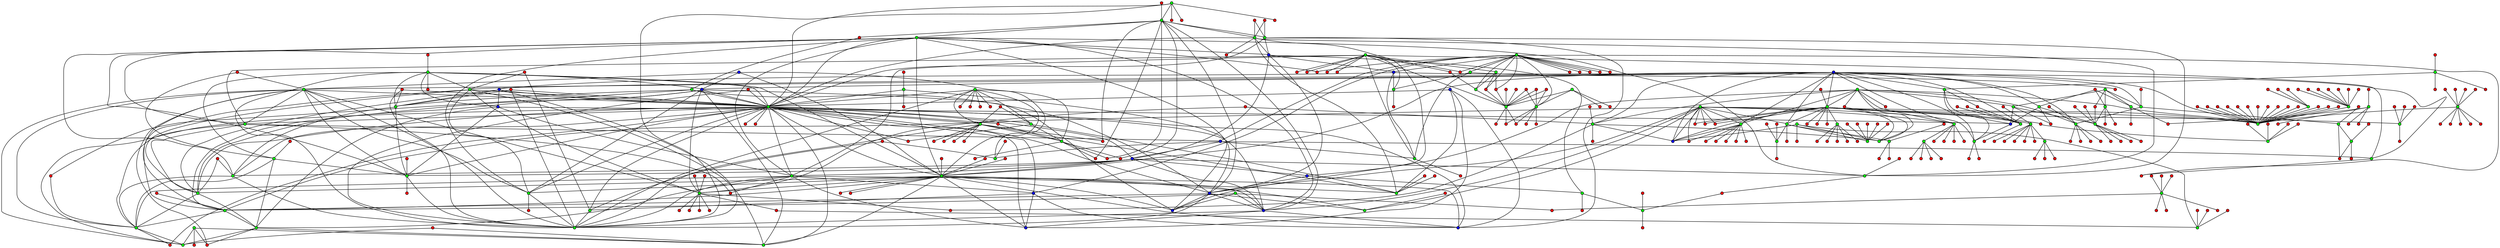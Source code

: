 graph G {
0[shape="circle",width=0.1,label="",style=filled,fillcolor="red"];
1[shape="circle",width=0.1,label="",style=filled,fillcolor="red"];
2[shape="circle",width=0.1,label="",style=filled,fillcolor="blue"];
3[shape="circle",width=0.1,label="",style=filled,fillcolor="blue"];
4[shape="circle",width=0.1,label="",style=filled,fillcolor="red"];
5[shape="circle",width=0.1,label="",style=filled,fillcolor="green"];
6[shape="circle",width=0.1,label="",style=filled,fillcolor="blue"];
7[shape="circle",width=0.1,label="",style=filled,fillcolor="red"];
8[shape="circle",width=0.1,label="",style=filled,fillcolor="green"];
9[shape="circle",width=0.1,label="",style=filled,fillcolor="green"];
10[shape="circle",width=0.1,label="",style=filled,fillcolor="green"];
11[shape="circle",width=0.1,label="",style=filled,fillcolor="red"];
12[shape="circle",width=0.1,label="",style=filled,fillcolor="green"];
13[shape="circle",width=0.1,label="",style=filled,fillcolor="blue"];
14[shape="circle",width=0.1,label="",style=filled,fillcolor="red"];
15[shape="circle",width=0.1,label="",style=filled,fillcolor="green"];
16[shape="circle",width=0.1,label="",style=filled,fillcolor="red"];
17[shape="circle",width=0.1,label="",style=filled,fillcolor="red"];
18[shape="circle",width=0.1,label="",style=filled,fillcolor="red"];
19[shape="circle",width=0.1,label="",style=filled,fillcolor="green"];
20[shape="circle",width=0.1,label="",style=filled,fillcolor="red"];
21[shape="circle",width=0.1,label="",style=filled,fillcolor="red"];
22[shape="circle",width=0.1,label="",style=filled,fillcolor="green"];
23[shape="circle",width=0.1,label="",style=filled,fillcolor="green"];
24[shape="circle",width=0.1,label="",style=filled,fillcolor="green"];
25[shape="circle",width=0.1,label="",style=filled,fillcolor="green"];
26[shape="circle",width=0.1,label="",style=filled,fillcolor="red"];
27[shape="circle",width=0.1,label="",style=filled,fillcolor="green"];
28[shape="circle",width=0.1,label="",style=filled,fillcolor="red"];
29[shape="circle",width=0.1,label="",style=filled,fillcolor="blue"];
30[shape="circle",width=0.1,label="",style=filled,fillcolor="red"];
31[shape="circle",width=0.1,label="",style=filled,fillcolor="green"];
32[shape="circle",width=0.1,label="",style=filled,fillcolor="red"];
33[shape="circle",width=0.1,label="",style=filled,fillcolor="red"];
34[shape="circle",width=0.1,label="",style=filled,fillcolor="red"];
35[shape="circle",width=0.1,label="",style=filled,fillcolor="green"];
36[shape="circle",width=0.1,label="",style=filled,fillcolor="red"];
37[shape="circle",width=0.1,label="",style=filled,fillcolor="red"];
38[shape="circle",width=0.1,label="",style=filled,fillcolor="red"];
39[shape="circle",width=0.1,label="",style=filled,fillcolor="red"];
40[shape="circle",width=0.1,label="",style=filled,fillcolor="red"];
41[shape="circle",width=0.1,label="",style=filled,fillcolor="red"];
42[shape="circle",width=0.1,label="",style=filled,fillcolor="red"];
43[shape="circle",width=0.1,label="",style=filled,fillcolor="red"];
44[shape="circle",width=0.1,label="",style=filled,fillcolor="red"];
45[shape="circle",width=0.1,label="",style=filled,fillcolor="red"];
46[shape="circle",width=0.1,label="",style=filled,fillcolor="red"];
47[shape="circle",width=0.1,label="",style=filled,fillcolor="red"];
48[shape="circle",width=0.1,label="",style=filled,fillcolor="green"];
49[shape="circle",width=0.1,label="",style=filled,fillcolor="red"];
50[shape="circle",width=0.1,label="",style=filled,fillcolor="red"];
51[shape="circle",width=0.1,label="",style=filled,fillcolor="red"];
52[shape="circle",width=0.1,label="",style=filled,fillcolor="red"];
53[shape="circle",width=0.1,label="",style=filled,fillcolor="red"];
54[shape="circle",width=0.1,label="",style=filled,fillcolor="green"];
55[shape="circle",width=0.1,label="",style=filled,fillcolor="green"];
56[shape="circle",width=0.1,label="",style=filled,fillcolor="blue"];
57[shape="circle",width=0.1,label="",style=filled,fillcolor="red"];
58[shape="circle",width=0.1,label="",style=filled,fillcolor="red"];
59[shape="circle",width=0.1,label="",style=filled,fillcolor="red"];
60[shape="circle",width=0.1,label="",style=filled,fillcolor="green"];
61[shape="circle",width=0.1,label="",style=filled,fillcolor="red"];
62[shape="circle",width=0.1,label="",style=filled,fillcolor="red"];
63[shape="circle",width=0.1,label="",style=filled,fillcolor="green"];
64[shape="circle",width=0.1,label="",style=filled,fillcolor="blue"];
65[shape="circle",width=0.1,label="",style=filled,fillcolor="red"];
66[shape="circle",width=0.1,label="",style=filled,fillcolor="green"];
67[shape="circle",width=0.1,label="",style=filled,fillcolor="green"];
68[shape="circle",width=0.1,label="",style=filled,fillcolor="green"];
69[shape="circle",width=0.1,label="",style=filled,fillcolor="green"];
70[shape="circle",width=0.1,label="",style=filled,fillcolor="blue"];
71[shape="circle",width=0.1,label="",style=filled,fillcolor="blue"];
72[shape="circle",width=0.1,label="",style=filled,fillcolor="green"];
73[shape="circle",width=0.1,label="",style=filled,fillcolor="blue"];
74[shape="circle",width=0.1,label="",style=filled,fillcolor="green"];
75[shape="circle",width=0.1,label="",style=filled,fillcolor="green"];
76[shape="circle",width=0.1,label="",style=filled,fillcolor="green"];
77[shape="circle",width=0.1,label="",style=filled,fillcolor="green"];
78[shape="circle",width=0.1,label="",style=filled,fillcolor="blue"];
79[shape="circle",width=0.1,label="",style=filled,fillcolor="green"];
80[shape="circle",width=0.1,label="",style=filled,fillcolor="green"];
81[shape="circle",width=0.1,label="",style=filled,fillcolor="green"];
82[shape="circle",width=0.1,label="",style=filled,fillcolor="green"];
83[shape="circle",width=0.1,label="",style=filled,fillcolor="green"];
84[shape="circle",width=0.1,label="",style=filled,fillcolor="green"];
85[shape="circle",width=0.1,label="",style=filled,fillcolor="green"];
86[shape="circle",width=0.1,label="",style=filled,fillcolor="red"];
87[shape="circle",width=0.1,label="",style=filled,fillcolor="red"];
88[shape="circle",width=0.1,label="",style=filled,fillcolor="red"];
89[shape="circle",width=0.1,label="",style=filled,fillcolor="red"];
90[shape="circle",width=0.1,label="",style=filled,fillcolor="green"];
91[shape="circle",width=0.1,label="",style=filled,fillcolor="green"];
92[shape="circle",width=0.1,label="",style=filled,fillcolor="red"];
93[shape="circle",width=0.1,label="",style=filled,fillcolor="red"];
94[shape="circle",width=0.1,label="",style=filled,fillcolor="red"];
95[shape="circle",width=0.1,label="",style=filled,fillcolor="green"];
96[shape="circle",width=0.1,label="",style=filled,fillcolor="red"];
97[shape="circle",width=0.1,label="",style=filled,fillcolor="red"];
98[shape="circle",width=0.1,label="",style=filled,fillcolor="red"];
99[shape="circle",width=0.1,label="",style=filled,fillcolor="green"];
100[shape="circle",width=0.1,label="",style=filled,fillcolor="red"];
101[shape="circle",width=0.1,label="",style=filled,fillcolor="green"];
102[shape="circle",width=0.1,label="",style=filled,fillcolor="red"];
103[shape="circle",width=0.1,label="",style=filled,fillcolor="blue"];
104[shape="circle",width=0.1,label="",style=filled,fillcolor="green"];
105[shape="circle",width=0.1,label="",style=filled,fillcolor="red"];
106[shape="circle",width=0.1,label="",style=filled,fillcolor="red"];
107[shape="circle",width=0.1,label="",style=filled,fillcolor="red"];
108[shape="circle",width=0.1,label="",style=filled,fillcolor="blue"];
109[shape="circle",width=0.1,label="",style=filled,fillcolor="blue"];
110[shape="circle",width=0.1,label="",style=filled,fillcolor="green"];
111[shape="circle",width=0.1,label="",style=filled,fillcolor="red"];
112[shape="circle",width=0.1,label="",style=filled,fillcolor="red"];
113[shape="circle",width=0.1,label="",style=filled,fillcolor="green"];
114[shape="circle",width=0.1,label="",style=filled,fillcolor="green"];
115[shape="circle",width=0.1,label="",style=filled,fillcolor="red"];
116[shape="circle",width=0.1,label="",style=filled,fillcolor="red"];
117[shape="circle",width=0.1,label="",style=filled,fillcolor="red"];
118[shape="circle",width=0.1,label="",style=filled,fillcolor="red"];
119[shape="circle",width=0.1,label="",style=filled,fillcolor="green"];
120[shape="circle",width=0.1,label="",style=filled,fillcolor="red"];
121[shape="circle",width=0.1,label="",style=filled,fillcolor="green"];
122[shape="circle",width=0.1,label="",style=filled,fillcolor="red"];
123[shape="circle",width=0.1,label="",style=filled,fillcolor="green"];
124[shape="circle",width=0.1,label="",style=filled,fillcolor="green"];
125[shape="circle",width=0.1,label="",style=filled,fillcolor="red"];
126[shape="circle",width=0.1,label="",style=filled,fillcolor="green"];
127[shape="circle",width=0.1,label="",style=filled,fillcolor="red"];
128[shape="circle",width=0.1,label="",style=filled,fillcolor="green"];
129[shape="circle",width=0.1,label="",style=filled,fillcolor="green"];
130[shape="circle",width=0.1,label="",style=filled,fillcolor="green"];
131[shape="circle",width=0.1,label="",style=filled,fillcolor="red"];
132[shape="circle",width=0.1,label="",style=filled,fillcolor="green"];
133[shape="circle",width=0.1,label="",style=filled,fillcolor="blue"];
134[shape="circle",width=0.1,label="",style=filled,fillcolor="red"];
135[shape="circle",width=0.1,label="",style=filled,fillcolor="red"];
136[shape="circle",width=0.1,label="",style=filled,fillcolor="red"];
137[shape="circle",width=0.1,label="",style=filled,fillcolor="red"];
138[shape="circle",width=0.1,label="",style=filled,fillcolor="red"];
139[shape="circle",width=0.1,label="",style=filled,fillcolor="red"];
140[shape="circle",width=0.1,label="",style=filled,fillcolor="red"];
141[shape="circle",width=0.1,label="",style=filled,fillcolor="red"];
142[shape="circle",width=0.1,label="",style=filled,fillcolor="blue"];
143[shape="circle",width=0.1,label="",style=filled,fillcolor="red"];
144[shape="circle",width=0.1,label="",style=filled,fillcolor="red"];
145[shape="circle",width=0.1,label="",style=filled,fillcolor="red"];
146[shape="circle",width=0.1,label="",style=filled,fillcolor="red"];
147[shape="circle",width=0.1,label="",style=filled,fillcolor="red"];
148[shape="circle",width=0.1,label="",style=filled,fillcolor="red"];
149[shape="circle",width=0.1,label="",style=filled,fillcolor="red"];
150[shape="circle",width=0.1,label="",style=filled,fillcolor="red"];
151[shape="circle",width=0.1,label="",style=filled,fillcolor="red"];
152[shape="circle",width=0.1,label="",style=filled,fillcolor="red"];
153[shape="circle",width=0.1,label="",style=filled,fillcolor="red"];
154[shape="circle",width=0.1,label="",style=filled,fillcolor="red"];
155[shape="circle",width=0.1,label="",style=filled,fillcolor="red"];
156[shape="circle",width=0.1,label="",style=filled,fillcolor="red"];
157[shape="circle",width=0.1,label="",style=filled,fillcolor="red"];
158[shape="circle",width=0.1,label="",style=filled,fillcolor="red"];
159[shape="circle",width=0.1,label="",style=filled,fillcolor="red"];
160[shape="circle",width=0.1,label="",style=filled,fillcolor="red"];
161[shape="circle",width=0.1,label="",style=filled,fillcolor="red"];
162[shape="circle",width=0.1,label="",style=filled,fillcolor="red"];
163[shape="circle",width=0.1,label="",style=filled,fillcolor="red"];
164[shape="circle",width=0.1,label="",style=filled,fillcolor="red"];
165[shape="circle",width=0.1,label="",style=filled,fillcolor="green"];
166[shape="circle",width=0.1,label="",style=filled,fillcolor="red"];
167[shape="circle",width=0.1,label="",style=filled,fillcolor="green"];
168[shape="circle",width=0.1,label="",style=filled,fillcolor="red"];
169[shape="circle",width=0.1,label="",style=filled,fillcolor="green"];
170[shape="circle",width=0.1,label="",style=filled,fillcolor="blue"];
171[shape="circle",width=0.1,label="",style=filled,fillcolor="red"];
172[shape="circle",width=0.1,label="",style=filled,fillcolor="red"];
173[shape="circle",width=0.1,label="",style=filled,fillcolor="red"];
174[shape="circle",width=0.1,label="",style=filled,fillcolor="red"];
175[shape="circle",width=0.1,label="",style=filled,fillcolor="red"];
176[shape="circle",width=0.1,label="",style=filled,fillcolor="red"];
177[shape="circle",width=0.1,label="",style=filled,fillcolor="red"];
178[shape="circle",width=0.1,label="",style=filled,fillcolor="red"];
179[shape="circle",width=0.1,label="",style=filled,fillcolor="red"];
180[shape="circle",width=0.1,label="",style=filled,fillcolor="red"];
181[shape="circle",width=0.1,label="",style=filled,fillcolor="red"];
182[shape="circle",width=0.1,label="",style=filled,fillcolor="red"];
183[shape="circle",width=0.1,label="",style=filled,fillcolor="green"];
184[shape="circle",width=0.1,label="",style=filled,fillcolor="red"];
185[shape="circle",width=0.1,label="",style=filled,fillcolor="red"];
186[shape="circle",width=0.1,label="",style=filled,fillcolor="red"];
187[shape="circle",width=0.1,label="",style=filled,fillcolor="red"];
188[shape="circle",width=0.1,label="",style=filled,fillcolor="red"];
189[shape="circle",width=0.1,label="",style=filled,fillcolor="green"];
190[shape="circle",width=0.1,label="",style=filled,fillcolor="red"];
191[shape="circle",width=0.1,label="",style=filled,fillcolor="red"];
192[shape="circle",width=0.1,label="",style=filled,fillcolor="red"];
193[shape="circle",width=0.1,label="",style=filled,fillcolor="red"];
194[shape="circle",width=0.1,label="",style=filled,fillcolor="red"];
195[shape="circle",width=0.1,label="",style=filled,fillcolor="red"];
196[shape="circle",width=0.1,label="",style=filled,fillcolor="green"];
197[shape="circle",width=0.1,label="",style=filled,fillcolor="red"];
198[shape="circle",width=0.1,label="",style=filled,fillcolor="red"];
199[shape="circle",width=0.1,label="",style=filled,fillcolor="red"];
200[shape="circle",width=0.1,label="",style=filled,fillcolor="red"];
201[shape="circle",width=0.1,label="",style=filled,fillcolor="red"];
202[shape="circle",width=0.1,label="",style=filled,fillcolor="red"];
203[shape="circle",width=0.1,label="",style=filled,fillcolor="red"];
204[shape="circle",width=0.1,label="",style=filled,fillcolor="red"];
205[shape="circle",width=0.1,label="",style=filled,fillcolor="red"];
206[shape="circle",width=0.1,label="",style=filled,fillcolor="red"];
207[shape="circle",width=0.1,label="",style=filled,fillcolor="red"];
208[shape="circle",width=0.1,label="",style=filled,fillcolor="red"];
209[shape="circle",width=0.1,label="",style=filled,fillcolor="red"];
210[shape="circle",width=0.1,label="",style=filled,fillcolor="red"];
211[shape="circle",width=0.1,label="",style=filled,fillcolor="red"];
212[shape="circle",width=0.1,label="",style=filled,fillcolor="red"];
213[shape="circle",width=0.1,label="",style=filled,fillcolor="red"];
214[shape="circle",width=0.1,label="",style=filled,fillcolor="red"];
215[shape="circle",width=0.1,label="",style=filled,fillcolor="red"];
216[shape="circle",width=0.1,label="",style=filled,fillcolor="red"];
217[shape="circle",width=0.1,label="",style=filled,fillcolor="red"];
218[shape="circle",width=0.1,label="",style=filled,fillcolor="red"];
219[shape="circle",width=0.1,label="",style=filled,fillcolor="red"];
220[shape="circle",width=0.1,label="",style=filled,fillcolor="green"];
221[shape="circle",width=0.1,label="",style=filled,fillcolor="red"];
222[shape="circle",width=0.1,label="",style=filled,fillcolor="green"];
223[shape="circle",width=0.1,label="",style=filled,fillcolor="red"];
224[shape="circle",width=0.1,label="",style=filled,fillcolor="green"];
225[shape="circle",width=0.1,label="",style=filled,fillcolor="green"];
226[shape="circle",width=0.1,label="",style=filled,fillcolor="red"];
227[shape="circle",width=0.1,label="",style=filled,fillcolor="red"];
228[shape="circle",width=0.1,label="",style=filled,fillcolor="red"];
229[shape="circle",width=0.1,label="",style=filled,fillcolor="green"];
230[shape="circle",width=0.1,label="",style=filled,fillcolor="red"];
231[shape="circle",width=0.1,label="",style=filled,fillcolor="red"];
232[shape="circle",width=0.1,label="",style=filled,fillcolor="red"];
233[shape="circle",width=0.1,label="",style=filled,fillcolor="red"];
234[shape="circle",width=0.1,label="",style=filled,fillcolor="red"];
235[shape="circle",width=0.1,label="",style=filled,fillcolor="green"];
236[shape="circle",width=0.1,label="",style=filled,fillcolor="red"];
237[shape="circle",width=0.1,label="",style=filled,fillcolor="red"];
238[shape="circle",width=0.1,label="",style=filled,fillcolor="red"];
239[shape="circle",width=0.1,label="",style=filled,fillcolor="red"];
240[shape="circle",width=0.1,label="",style=filled,fillcolor="red"];
241[shape="circle",width=0.1,label="",style=filled,fillcolor="red"];
242[shape="circle",width=0.1,label="",style=filled,fillcolor="red"];
243[shape="circle",width=0.1,label="",style=filled,fillcolor="red"];
244[shape="circle",width=0.1,label="",style=filled,fillcolor="red"];
245[shape="circle",width=0.1,label="",style=filled,fillcolor="red"];
246[shape="circle",width=0.1,label="",style=filled,fillcolor="red"];
247[shape="circle",width=0.1,label="",style=filled,fillcolor="red"];
248[shape="circle",width=0.1,label="",style=filled,fillcolor="red"];
249[shape="circle",width=0.1,label="",style=filled,fillcolor="red"];
250[shape="circle",width=0.1,label="",style=filled,fillcolor="green"];
251[shape="circle",width=0.1,label="",style=filled,fillcolor="red"];
252[shape="circle",width=0.1,label="",style=filled,fillcolor="red"];
253[shape="circle",width=0.1,label="",style=filled,fillcolor="green"];
254[shape="circle",width=0.1,label="",style=filled,fillcolor="red"];
255[shape="circle",width=0.1,label="",style=filled,fillcolor="red"];
256[shape="circle",width=0.1,label="",style=filled,fillcolor="red"];
257[shape="circle",width=0.1,label="",style=filled,fillcolor="red"];
258[shape="circle",width=0.1,label="",style=filled,fillcolor="red"];
259[shape="circle",width=0.1,label="",style=filled,fillcolor="red"];
260[shape="circle",width=0.1,label="",style=filled,fillcolor="red"];
261[shape="circle",width=0.1,label="",style=filled,fillcolor="red"];
262[shape="circle",width=0.1,label="",style=filled,fillcolor="red"];
263[shape="circle",width=0.1,label="",style=filled,fillcolor="red"];
264[shape="circle",width=0.1,label="",style=filled,fillcolor="red"];
265[shape="circle",width=0.1,label="",style=filled,fillcolor="red"];
266[shape="circle",width=0.1,label="",style=filled,fillcolor="red"];
267[shape="circle",width=0.1,label="",style=filled,fillcolor="red"];
268[shape="circle",width=0.1,label="",style=filled,fillcolor="red"];
269[shape="circle",width=0.1,label="",style=filled,fillcolor="red"];
270[shape="circle",width=0.1,label="",style=filled,fillcolor="red"];
271[shape="circle",width=0.1,label="",style=filled,fillcolor="red"];
272[shape="circle",width=0.1,label="",style=filled,fillcolor="red"];
273[shape="circle",width=0.1,label="",style=filled,fillcolor="red"];
274[shape="circle",width=0.1,label="",style=filled,fillcolor="green"];
275[shape="circle",width=0.1,label="",style=filled,fillcolor="red"];
276[shape="circle",width=0.1,label="",style=filled,fillcolor="red"];
277[shape="circle",width=0.1,label="",style=filled,fillcolor="red"];
278[shape="circle",width=0.1,label="",style=filled,fillcolor="red"];
279[shape="circle",width=0.1,label="",style=filled,fillcolor="red"];
280[shape="circle",width=0.1,label="",style=filled,fillcolor="red"];
281[shape="circle",width=0.1,label="",style=filled,fillcolor="red"];
282[shape="circle",width=0.1,label="",style=filled,fillcolor="green"];
283[shape="circle",width=0.1,label="",style=filled,fillcolor="red"];
284[shape="circle",width=0.1,label="",style=filled,fillcolor="blue"];
285[shape="circle",width=0.1,label="",style=filled,fillcolor="red"];
286[shape="circle",width=0.1,label="",style=filled,fillcolor="green"];
287[shape="circle",width=0.1,label="",style=filled,fillcolor="green"];
288[shape="circle",width=0.1,label="",style=filled,fillcolor="red"];
289[shape="circle",width=0.1,label="",style=filled,fillcolor="green"];
290[shape="circle",width=0.1,label="",style=filled,fillcolor="red"];
291[shape="circle",width=0.1,label="",style=filled,fillcolor="green"];
292[shape="circle",width=0.1,label="",style=filled,fillcolor="red"];
293[shape="circle",width=0.1,label="",style=filled,fillcolor="green"];
294[shape="circle",width=0.1,label="",style=filled,fillcolor="red"];
295[shape="circle",width=0.1,label="",style=filled,fillcolor="green"];
296[shape="circle",width=0.1,label="",style=filled,fillcolor="red"];
297[shape="circle",width=0.1,label="",style=filled,fillcolor="red"];
298[shape="circle",width=0.1,label="",style=filled,fillcolor="green"];
299[shape="circle",width=0.1,label="",style=filled,fillcolor="red"];
300[shape="circle",width=0.1,label="",style=filled,fillcolor="red"];
301[shape="circle",width=0.1,label="",style=filled,fillcolor="red"];
302[shape="circle",width=0.1,label="",style=filled,fillcolor="red"];
303[shape="circle",width=0.1,label="",style=filled,fillcolor="blue"];
304[shape="circle",width=0.1,label="",style=filled,fillcolor="green"];
305[shape="circle",width=0.1,label="",style=filled,fillcolor="red"];
306[shape="circle",width=0.1,label="",style=filled,fillcolor="green"];
307[shape="circle",width=0.1,label="",style=filled,fillcolor="green"];
308[shape="circle",width=0.1,label="",style=filled,fillcolor="red"];
309[shape="circle",width=0.1,label="",style=filled,fillcolor="red"];
310[shape="circle",width=0.1,label="",style=filled,fillcolor="green"];
311[shape="circle",width=0.1,label="",style=filled,fillcolor="red"];
312[shape="circle",width=0.1,label="",style=filled,fillcolor="red"];
313[shape="circle",width=0.1,label="",style=filled,fillcolor="green"];
314[shape="circle",width=0.1,label="",style=filled,fillcolor="red"];
315[shape="circle",width=0.1,label="",style=filled,fillcolor="green"];
316[shape="circle",width=0.1,label="",style=filled,fillcolor="red"];
317[shape="circle",width=0.1,label="",style=filled,fillcolor="green"];
318[shape="circle",width=0.1,label="",style=filled,fillcolor="red"];
319[shape="circle",width=0.1,label="",style=filled,fillcolor="red"];
320[shape="circle",width=0.1,label="",style=filled,fillcolor="red"];
321[shape="circle",width=0.1,label="",style=filled,fillcolor="red"];
322[shape="circle",width=0.1,label="",style=filled,fillcolor="red"];
323[shape="circle",width=0.1,label="",style=filled,fillcolor="red"];
324[shape="circle",width=0.1,label="",style=filled,fillcolor="red"];
325[shape="circle",width=0.1,label="",style=filled,fillcolor="green"];
326[shape="circle",width=0.1,label="",style=filled,fillcolor="red"];
327[shape="circle",width=0.1,label="",style=filled,fillcolor="red"];
328[shape="circle",width=0.1,label="",style=filled,fillcolor="red"];
329[shape="circle",width=0.1,label="",style=filled,fillcolor="green"];
330[shape="circle",width=0.1,label="",style=filled,fillcolor="red"];
331[shape="circle",width=0.1,label="",style=filled,fillcolor="red"];
332[shape="circle",width=0.1,label="",style=filled,fillcolor="green"];
333[shape="circle",width=0.1,label="",style=filled,fillcolor="red"];
334[shape="circle",width=0.1,label="",style=filled,fillcolor="red"];
335[shape="circle",width=0.1,label="",style=filled,fillcolor="red"];
336[shape="circle",width=0.1,label="",style=filled,fillcolor="green"];
337[shape="circle",width=0.1,label="",style=filled,fillcolor="red"];
338[shape="circle",width=0.1,label="",style=filled,fillcolor="red"];
339[shape="circle",width=0.1,label="",style=filled,fillcolor="green"];
340[shape="circle",width=0.1,label="",style=filled,fillcolor="red"];
341[shape="circle",width=0.1,label="",style=filled,fillcolor="green"];
342[shape="circle",width=0.1,label="",style=filled,fillcolor="red"];
343[shape="circle",width=0.1,label="",style=filled,fillcolor="green"];
344[shape="circle",width=0.1,label="",style=filled,fillcolor="red"];
345[shape="circle",width=0.1,label="",style=filled,fillcolor="red"];
346[shape="circle",width=0.1,label="",style=filled,fillcolor="red"];
347[shape="circle",width=0.1,label="",style=filled,fillcolor="red"];
348[shape="circle",width=0.1,label="",style=filled,fillcolor="red"];
349[shape="circle",width=0.1,label="",style=filled,fillcolor="red"];
335--307 ;
314--304 ;
328--336 ;
334--307 ;
278--307 ;
277--336 ;
319--307 ;
318--307 ;
349--341 ;
279--341 ;
279--343 ;
342--307 ;
323--343 ;
348--336 ;
280--332 ;
331--332 ;
308--310 ;
312--313 ;
311--313 ;
324--332 ;
344--339 ;
338--315 ;
326--317 ;
316--332 ;
321--329 ;
322--332 ;
333--307 ;
340--317 ;
305--332 ;
320--282 ;
39--332 ;
40--282 ;
42--282 ;
49--282 ;
46--282 ;
43--313 ;
44--341 ;
45--329 ;
47--329 ;
329--51 ;
329--52 ;
329--53 ;
329--62 ;
59--60 ;
61--68 ;
57--69 ;
70--56 ;
70--69 ;
70--72 ;
70--66 ;
70--67 ;
70--75 ;
70--76 ;
70--77 ;
70--343 ;
70--78 ;
70--79 ;
70--80 ;
70--81 ;
70--82 ;
70--83 ;
70--307 ;
70--84 ;
55--64 ;
55--68 ;
55--73 ;
55--74 ;
55--75 ;
55--76 ;
55--86 ;
55--78 ;
55--87 ;
55--88 ;
55--82 ;
55--83 ;
55--89 ;
55--307 ;
63--71 ;
63--85 ;
63--75 ;
63--94 ;
63--76 ;
63--77 ;
63--343 ;
63--95 ;
63--80 ;
63--307 ;
63--96 ;
98--99 ;
98--90 ;
98--91 ;
92--60 ;
93--54 ;
93--101 ;
48--50 ;
48--100 ;
48--69 ;
48--99 ;
48--54 ;
48--101 ;
48--104 ;
48--102 ;
48--105 ;
48--91 ;
108--99 ;
108--60 ;
108--109 ;
108--103 ;
106--69 ;
107--110 ;
97--113 ;
97--114 ;
112--119 ;
116--121 ;
122--123 ;
122--124 ;
117--126 ;
125--128 ;
337--325 ;
337--306 ;
284--99 ;
284--90 ;
284--306 ;
284--91 ;
285--99 ;
285--90 ;
285--91 ;
283--286 ;
283--287 ;
288--289 ;
291--289 ;
291--111 ;
291--99 ;
291--292 ;
291--296 ;
291--91 ;
289--290 ;
289--286 ;
289--287 ;
289--298 ;
289--71 ;
289--64 ;
289--299 ;
289--300 ;
289--301 ;
289--302 ;
290--293 ;
294--295 ;
294--66 ;
119--297 ;
119--295 ;
119--303 ;
119--56 ;
119--69 ;
119--72 ;
119--99 ;
119--90 ;
119--91 ;
120--295 ;
295--121 ;
295--129 ;
295--130 ;
303--121 ;
303--132 ;
303--130 ;
110--118 ;
110--71 ;
110--99 ;
115--99 ;
115--91 ;
293--71 ;
293--99 ;
293--90 ;
293--41 ;
133--56 ;
133--69 ;
133--66 ;
133--114 ;
134--72 ;
134--113 ;
65--69 ;
0--286 ;
0--287 ;
286--3 ;
286--99 ;
286--126 ;
286--103 ;
287--2 ;
287--3 ;
287--4 ;
287--99 ;
287--126 ;
287--60 ;
6--2 ;
6--3 ;
6--69 ;
6--64 ;
6--99 ;
6--325 ;
6--121 ;
6--132 ;
6--126 ;
298--3 ;
298--69 ;
298--64 ;
298--73 ;
298--99 ;
298--325 ;
298--121 ;
298--132 ;
298--5 ;
298--7 ;
298--126 ;
298--8 ;
2--71 ;
2--9 ;
3--71 ;
3--9 ;
71--64 ;
71--68 ;
71--73 ;
71--74 ;
71--99 ;
71--91 ;
11--74 ;
10--64 ;
10--68 ;
10--73 ;
10--51 ;
56--68 ;
56--73 ;
56--341 ;
56--99 ;
56--306 ;
56--123 ;
56--8 ;
69--64 ;
69--68 ;
69--73 ;
69--74 ;
69--341 ;
69--131 ;
69--99 ;
69--306 ;
69--123 ;
69--58 ;
69--8 ;
69--60 ;
69--109 ;
69--103 ;
72--68 ;
72--341 ;
72--99 ;
72--306 ;
72--123 ;
72--8 ;
66--68 ;
66--341 ;
66--99 ;
66--121 ;
66--5 ;
66--129 ;
66--124 ;
66--135 ;
66--8 ;
66--91 ;
64--99 ;
64--109 ;
64--103 ;
64--91 ;
68--129 ;
68--130 ;
341--140 ;
341--136 ;
341--137 ;
341--327 ;
341--138 ;
341--281 ;
99--325 ;
99--306 ;
99--141 ;
99--121 ;
99--132 ;
99--5 ;
99--142 ;
99--143 ;
99--54 ;
99--101 ;
99--144 ;
99--123 ;
99--124 ;
99--8 ;
99--113 ;
99--109 ;
99--103 ;
99--145 ;
99--347 ;
90--325 ;
90--121 ;
325--129 ;
325--91 ;
41--129 ;
306--5 ;
306--129 ;
306--130 ;
121--14 ;
121--91 ;
12--132 ;
12--5 ;
12--16 ;
12--17 ;
12--18 ;
12--19 ;
12--20 ;
12--21 ;
12--22 ;
12--23 ;
12--24 ;
12--25 ;
12--26 ;
132--142 ;
132--1 ;
132--129 ;
132--130 ;
132--109 ;
132--103 ;
132--91 ;
5--13 ;
5--1 ;
5--129 ;
15--13 ;
15--7 ;
15--142 ;
15--27 ;
15--28 ;
15--29 ;
15--30 ;
15--31 ;
15--32 ;
15--33 ;
15--34 ;
15--35 ;
15--36 ;
15--37 ;
15--38 ;
15--26 ;
13--114 ;
13--23 ;
13--24 ;
142--113 ;
142--109 ;
142--103 ;
143--104 ;
54--104 ;
54--299 ;
54--198 ;
54--60 ;
54--211 ;
54--221 ;
54--159 ;
54--91 ;
101--104 ;
101--60 ;
101--145 ;
104--300 ;
104--301 ;
104--302 ;
104--180 ;
126--173 ;
173--128 ;
169--197 ;
169--123 ;
169--124 ;
169--135 ;
129--124 ;
129--347 ;
130--123 ;
130--124 ;
130--135 ;
8--208 ;
8--91 ;
9--127 ;
9--128 ;
128--195 ;
168--114 ;
113--91 ;
212--84 ;
181--77 ;
209--80 ;
182--222 ;
214--224 ;
223--224 ;
227--225 ;
226--224 ;
232--224 ;
204--183 ;
165--228 ;
165--85 ;
165--229 ;
165--167 ;
165--79 ;
164--67 ;
164--229 ;
164--167 ;
228--304 ;
85--171 ;
85--304 ;
85--170 ;
67--171 ;
67--304 ;
67--170 ;
229--166 ;
229--174 ;
222--174 ;
222--178 ;
222--175 ;
222--205 ;
184--304 ;
167--177 ;
167--304 ;
167--176 ;
75--213 ;
75--172 ;
75--187 ;
75--185 ;
75--186 ;
75--86 ;
75--78 ;
94--95 ;
76--189 ;
76--190 ;
76--191 ;
76--194 ;
76--330 ;
304--188 ;
304--160 ;
304--162 ;
304--163 ;
192--317 ;
332--307 ;
161--307 ;
193--307 ;
199--307 ;
224--307 ;
224--200 ;
224--202 ;
224--203 ;
224--206 ;
224--207 ;
201--307 ;
77--95 ;
77--78 ;
77--216 ;
77--87 ;
77--217 ;
77--317 ;
77--218 ;
77--225 ;
77--219 ;
77--88 ;
77--220 ;
77--82 ;
77--89 ;
77--307 ;
343--95 ;
343--78 ;
343--210 ;
343--281 ;
196--95 ;
196--78 ;
196--336 ;
196--215 ;
237--84 ;
317--236 ;
225--235 ;
225--230 ;
225--231 ;
225--239 ;
225--240 ;
225--241 ;
219--183 ;
220--247 ;
220--233 ;
220--234 ;
220--242 ;
220--243 ;
249--250 ;
248--315 ;
252--79 ;
79--80 ;
79--250 ;
80--244 ;
80--245 ;
80--246 ;
80--254 ;
250--253 ;
250--309 ;
235--251 ;
235--255 ;
235--256 ;
339--81 ;
339--260 ;
339--261 ;
81--170 ;
81--83 ;
81--262 ;
170--83 ;
189--259 ;
189--257 ;
189--346 ;
189--258 ;
82--315 ;
82--310 ;
82--264 ;
82--282 ;
315--179 ;
310--265 ;
310--266 ;
83--263 ;
83--268 ;
267--307 ;
269--307 ;
313--307 ;
345--307 ;
262--84 ;
84--270 ;
238--183 ;
272--25 ;
274--275 ;
274--35 ;
274--25 ;
274--276 ;
271--35 ;
271--25 ;
19--31 ;
19--32 ;
19--33 ;
27--22 ;
27--23 ;
27--146 ;
273--35 ;
273--25 ;
139--35 ;
139--25 ;
20--31 ;
29--22 ;
29--23 ;
29--24 ;
147--25 ;
22--150 ;
23--149 ;
24--37 ;
31--25 ;
32--25 ;
33--25 ;
35--148 ;
35--152 ;
35--153 ;
35--154 ;
25--151 ;
25--152 ;
25--154 ;
155--253 ;
157--183 ;
158--183 ;
137--336 ;
253--309 ;
253--156 ;
13--6 ;
3--29 ;
29--284 ;
284--303 ;
303--170 ;
}
